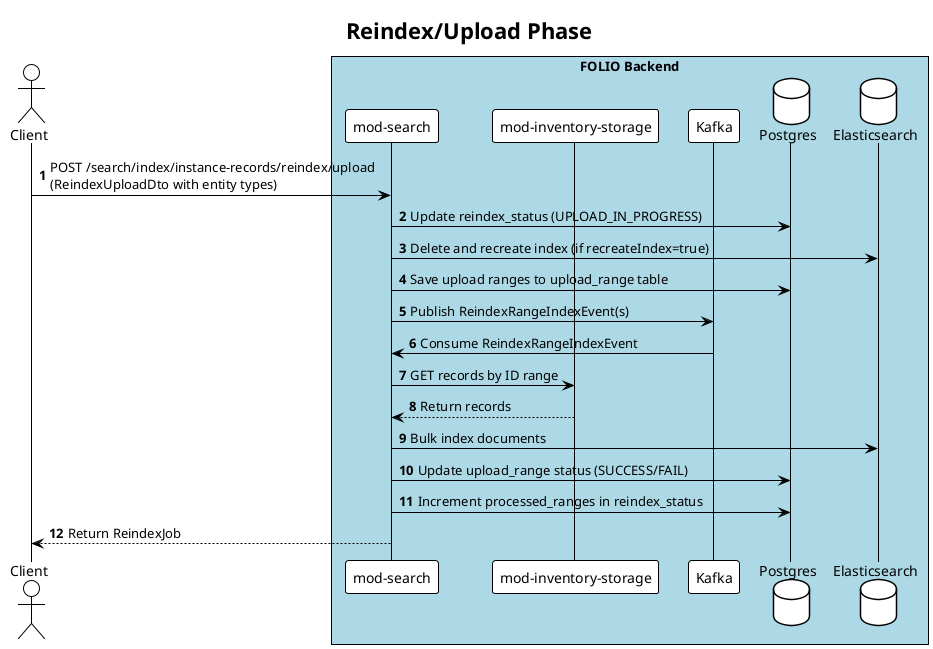 @startuml
!theme plain
title Reindex/Upload Phase

actor "Client" as client
box "FOLIO Backend" #LightBlue
participant "mod-search" as modSearch
participant "mod-inventory-storage" as inventoryStorage
participant "Kafka" as kafka
database "Postgres" as postgres
database "Elasticsearch" as elasticsearch
end box

autonumber

' Initial API request reception
client -> modSearch: POST /search/index/instance-records/reindex/upload\n(ReindexUploadDto with entity types)

' Status update in database
modSearch -> postgres: Update reindex_status (UPLOAD_IN_PROGRESS)

' Conditional index recreation
modSearch -> elasticsearch: Delete and recreate index (if recreateIndex=true)

' Create upload ranges
modSearch -> postgres: Save upload ranges to upload_range table

' Publish events for ranges to Kafka
modSearch -> kafka: Publish ReindexRangeIndexEvent(s)

' Asynchronous processing
kafka -> modSearch: Consume ReindexRangeIndexEvent

' Fetch records from storage
modSearch -> inventoryStorage: GET records by ID range
inventoryStorage --> modSearch: Return records

' Index to Elasticsearch
modSearch -> elasticsearch: Bulk index documents

' Update range status
modSearch -> postgres: Update upload_range status (SUCCESS/FAIL)

' Update processed count
modSearch -> postgres: Increment processed_ranges in reindex_status

' Final response to client
client <-- modSearch: Return ReindexJob

@enduml
